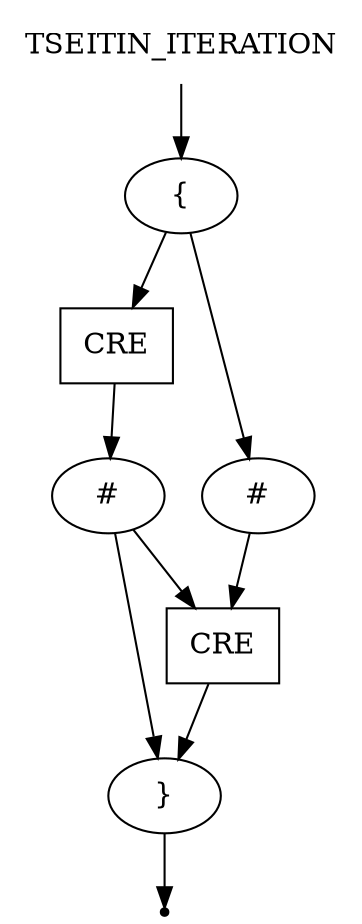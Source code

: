digraph TSEITIN_ITERATION {
    start [label=TSEITIN_ITERATION shape=plaintext]
    A [label=CRE shape=box]
    B [label="#" shape=oval]
    C [label="#" shape=oval]
    D [label=CRE shape=box]
    E [label="{" shape=oval]
    F [label="}" shape=oval]
    end [label="" shape=point]
    start -> E
    E -> A
    E -> C
    A -> B
    C -> D
    B -> D
    B -> F
    D -> F
    F -> end
}


